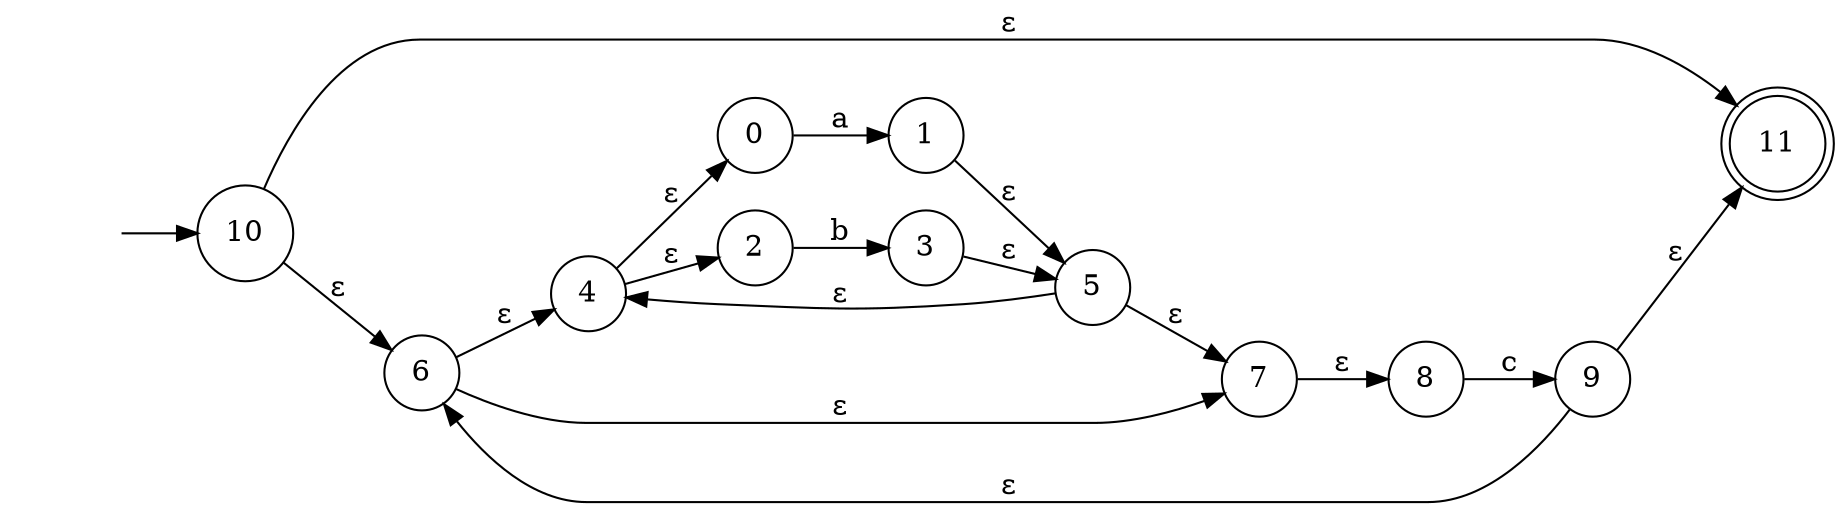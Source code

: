 digraph NFA {
    rankdir=LR;
    node [shape=circle];
    start [shape=none, label=""];
    start -> 10;
    11 [shape=doublecircle];
    10 -> 6 [label="ε"];
    10 -> 11 [label="ε"];
    6 -> 4 [label="ε"];
    6 -> 7 [label="ε"];
    7 -> 8 [label="ε"];
    4 -> 0 [label="ε"];
    4 -> 2 [label="ε"];
    5 -> 4 [label="ε"];
    5 -> 7 [label="ε"];
    0 -> 1 [label="a"];
    1 -> 5 [label="ε"];
    2 -> 3 [label="b"];
    3 -> 5 [label="ε"];
    8 -> 9 [label="c"];
    9 -> 6 [label="ε"];
    9 -> 11 [label="ε"];
}
